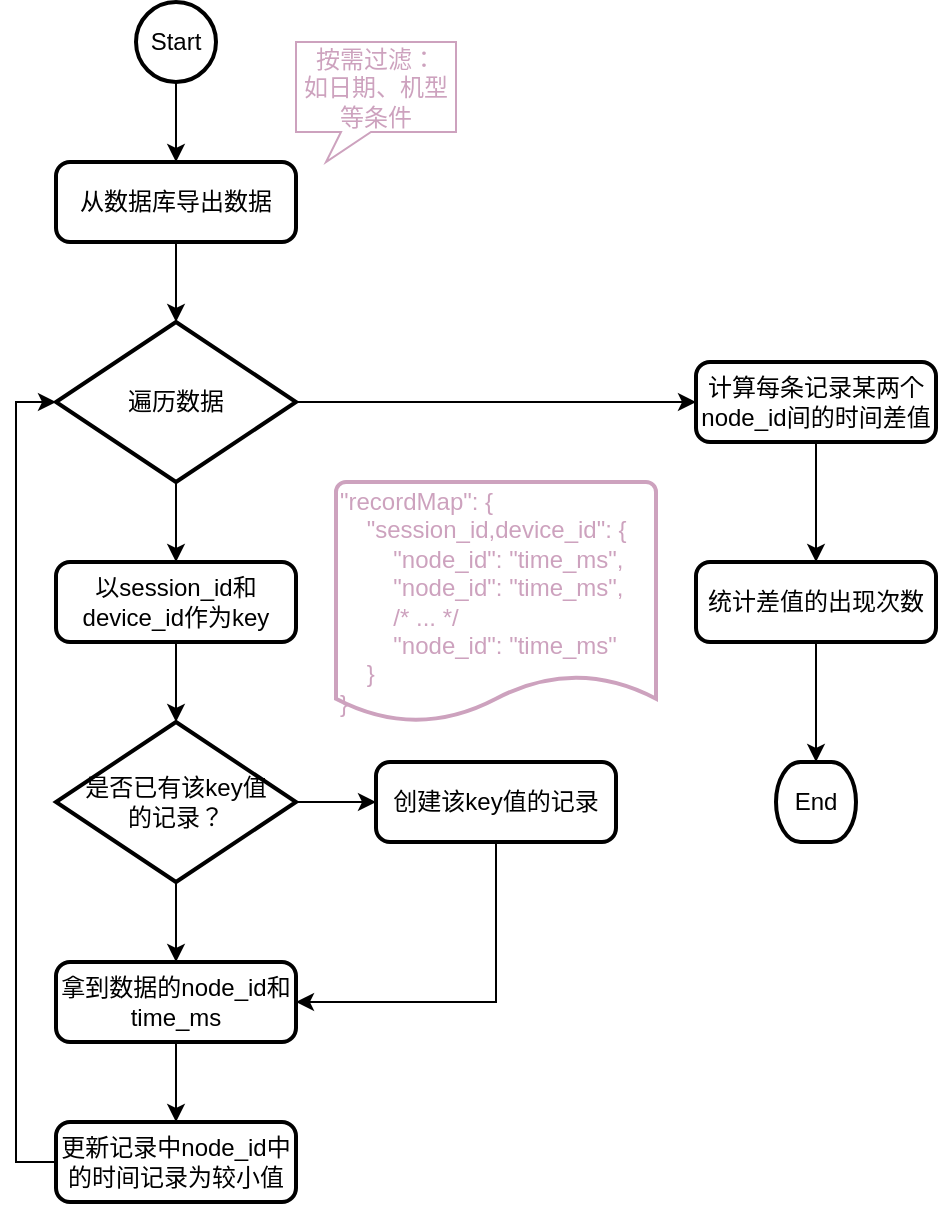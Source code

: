 <mxfile version="13.1.14" type="github">
  <diagram id="zB2qJcApkH-c7RQJ33ha" name="Page-1">
    <mxGraphModel dx="1146" dy="526" grid="1" gridSize="10" guides="1" tooltips="1" connect="1" arrows="1" fold="1" page="1" pageScale="1" pageWidth="827" pageHeight="1169" math="0" shadow="0">
      <root>
        <mxCell id="0" />
        <mxCell id="1" parent="0" />
        <mxCell id="HRLqc-G_0mREPKBpx3aI-3" style="edgeStyle=orthogonalEdgeStyle;rounded=0;orthogonalLoop=1;jettySize=auto;html=1;exitX=0.5;exitY=1;exitDx=0;exitDy=0;exitPerimeter=0;entryX=0.5;entryY=0;entryDx=0;entryDy=0;" edge="1" parent="1" source="HRLqc-G_0mREPKBpx3aI-1" target="HRLqc-G_0mREPKBpx3aI-2">
          <mxGeometry relative="1" as="geometry" />
        </mxCell>
        <mxCell id="HRLqc-G_0mREPKBpx3aI-1" value="Start" style="strokeWidth=2;html=1;shape=mxgraph.flowchart.start_2;whiteSpace=wrap;fillColor=none;" vertex="1" parent="1">
          <mxGeometry x="200" y="40" width="40" height="40" as="geometry" />
        </mxCell>
        <mxCell id="HRLqc-G_0mREPKBpx3aI-7" style="edgeStyle=orthogonalEdgeStyle;rounded=0;orthogonalLoop=1;jettySize=auto;html=1;exitX=0.5;exitY=1;exitDx=0;exitDy=0;" edge="1" parent="1" source="HRLqc-G_0mREPKBpx3aI-2" target="HRLqc-G_0mREPKBpx3aI-8">
          <mxGeometry relative="1" as="geometry">
            <mxPoint x="220.0" y="200" as="targetPoint" />
          </mxGeometry>
        </mxCell>
        <mxCell id="HRLqc-G_0mREPKBpx3aI-2" value="从数据库导出数据" style="rounded=1;whiteSpace=wrap;html=1;absoluteArcSize=1;arcSize=14;strokeWidth=2;fillColor=none;" vertex="1" parent="1">
          <mxGeometry x="160" y="120" width="120" height="40" as="geometry" />
        </mxCell>
        <mxCell id="HRLqc-G_0mREPKBpx3aI-5" value="&lt;font color=&quot;#cda2be&quot;&gt;按需过滤：&lt;br&gt;如日期、机型&lt;br&gt;等条件&lt;/font&gt;" style="whiteSpace=wrap;html=1;shape=mxgraph.basic.rectCallout;dx=30;dy=15;boundedLbl=1;fillColor=none;strokeColor=#CDA2BE;" vertex="1" parent="1">
          <mxGeometry x="280" y="60" width="80" height="60" as="geometry" />
        </mxCell>
        <mxCell id="HRLqc-G_0mREPKBpx3aI-10" style="edgeStyle=orthogonalEdgeStyle;rounded=0;orthogonalLoop=1;jettySize=auto;html=1;exitX=0.5;exitY=1;exitDx=0;exitDy=0;exitPerimeter=0;entryX=0.5;entryY=0;entryDx=0;entryDy=0;" edge="1" parent="1" source="HRLqc-G_0mREPKBpx3aI-8" target="HRLqc-G_0mREPKBpx3aI-9">
          <mxGeometry relative="1" as="geometry" />
        </mxCell>
        <mxCell id="HRLqc-G_0mREPKBpx3aI-23" style="edgeStyle=orthogonalEdgeStyle;rounded=0;orthogonalLoop=1;jettySize=auto;html=1;exitX=1;exitY=0.5;exitDx=0;exitDy=0;exitPerimeter=0;" edge="1" parent="1" source="HRLqc-G_0mREPKBpx3aI-8" target="HRLqc-G_0mREPKBpx3aI-22">
          <mxGeometry relative="1" as="geometry" />
        </mxCell>
        <mxCell id="HRLqc-G_0mREPKBpx3aI-8" value="遍历数据" style="strokeWidth=2;html=1;shape=mxgraph.flowchart.decision;whiteSpace=wrap;fillColor=none;" vertex="1" parent="1">
          <mxGeometry x="160" y="200" width="120" height="80" as="geometry" />
        </mxCell>
        <mxCell id="HRLqc-G_0mREPKBpx3aI-13" style="edgeStyle=orthogonalEdgeStyle;rounded=0;orthogonalLoop=1;jettySize=auto;html=1;exitX=0.5;exitY=1;exitDx=0;exitDy=0;entryX=0.5;entryY=0;entryDx=0;entryDy=0;entryPerimeter=0;" edge="1" parent="1" source="HRLqc-G_0mREPKBpx3aI-9" target="HRLqc-G_0mREPKBpx3aI-11">
          <mxGeometry relative="1" as="geometry" />
        </mxCell>
        <mxCell id="HRLqc-G_0mREPKBpx3aI-9" value="以session_id和device_id作为key" style="rounded=1;whiteSpace=wrap;html=1;absoluteArcSize=1;arcSize=14;strokeWidth=2;fillColor=none;" vertex="1" parent="1">
          <mxGeometry x="160" y="320" width="120" height="40" as="geometry" />
        </mxCell>
        <mxCell id="HRLqc-G_0mREPKBpx3aI-14" style="edgeStyle=orthogonalEdgeStyle;rounded=0;orthogonalLoop=1;jettySize=auto;html=1;exitX=0.5;exitY=1;exitDx=0;exitDy=0;exitPerimeter=0;entryX=0.5;entryY=0;entryDx=0;entryDy=0;" edge="1" parent="1" source="HRLqc-G_0mREPKBpx3aI-11" target="HRLqc-G_0mREPKBpx3aI-12">
          <mxGeometry relative="1" as="geometry" />
        </mxCell>
        <mxCell id="HRLqc-G_0mREPKBpx3aI-20" style="edgeStyle=orthogonalEdgeStyle;rounded=0;orthogonalLoop=1;jettySize=auto;html=1;exitX=1;exitY=0.5;exitDx=0;exitDy=0;exitPerimeter=0;" edge="1" parent="1" source="HRLqc-G_0mREPKBpx3aI-11" target="HRLqc-G_0mREPKBpx3aI-19">
          <mxGeometry relative="1" as="geometry" />
        </mxCell>
        <mxCell id="HRLqc-G_0mREPKBpx3aI-11" value="是否已有该key值&lt;br&gt;的记录？" style="strokeWidth=2;html=1;shape=mxgraph.flowchart.decision;whiteSpace=wrap;fillColor=none;" vertex="1" parent="1">
          <mxGeometry x="160" y="400" width="120" height="80" as="geometry" />
        </mxCell>
        <mxCell id="HRLqc-G_0mREPKBpx3aI-17" style="edgeStyle=orthogonalEdgeStyle;rounded=0;orthogonalLoop=1;jettySize=auto;html=1;exitX=0.5;exitY=1;exitDx=0;exitDy=0;entryX=0.5;entryY=0;entryDx=0;entryDy=0;" edge="1" parent="1" source="HRLqc-G_0mREPKBpx3aI-12" target="HRLqc-G_0mREPKBpx3aI-16">
          <mxGeometry relative="1" as="geometry" />
        </mxCell>
        <mxCell id="HRLqc-G_0mREPKBpx3aI-12" value="拿到数据的node_id和time_ms" style="rounded=1;whiteSpace=wrap;html=1;absoluteArcSize=1;arcSize=14;strokeWidth=2;fillColor=none;" vertex="1" parent="1">
          <mxGeometry x="160" y="520" width="120" height="40" as="geometry" />
        </mxCell>
        <mxCell id="HRLqc-G_0mREPKBpx3aI-18" style="edgeStyle=orthogonalEdgeStyle;rounded=0;orthogonalLoop=1;jettySize=auto;html=1;exitX=0;exitY=0.5;exitDx=0;exitDy=0;entryX=0;entryY=0.5;entryDx=0;entryDy=0;entryPerimeter=0;" edge="1" parent="1" source="HRLqc-G_0mREPKBpx3aI-16" target="HRLqc-G_0mREPKBpx3aI-8">
          <mxGeometry relative="1" as="geometry" />
        </mxCell>
        <mxCell id="HRLqc-G_0mREPKBpx3aI-16" value="更新记录中node_id中的时间记录为较小值" style="rounded=1;whiteSpace=wrap;html=1;absoluteArcSize=1;arcSize=14;strokeWidth=2;fillColor=none;" vertex="1" parent="1">
          <mxGeometry x="160" y="600" width="120" height="40" as="geometry" />
        </mxCell>
        <mxCell id="HRLqc-G_0mREPKBpx3aI-21" style="edgeStyle=orthogonalEdgeStyle;rounded=0;orthogonalLoop=1;jettySize=auto;html=1;exitX=0.5;exitY=1;exitDx=0;exitDy=0;entryX=1;entryY=0.5;entryDx=0;entryDy=0;" edge="1" parent="1" source="HRLqc-G_0mREPKBpx3aI-19" target="HRLqc-G_0mREPKBpx3aI-12">
          <mxGeometry relative="1" as="geometry" />
        </mxCell>
        <mxCell id="HRLqc-G_0mREPKBpx3aI-19" value="创建该key值的记录" style="rounded=1;whiteSpace=wrap;html=1;absoluteArcSize=1;arcSize=14;strokeWidth=2;fillColor=none;" vertex="1" parent="1">
          <mxGeometry x="320" y="420" width="120" height="40" as="geometry" />
        </mxCell>
        <mxCell id="HRLqc-G_0mREPKBpx3aI-26" style="edgeStyle=orthogonalEdgeStyle;rounded=0;orthogonalLoop=1;jettySize=auto;html=1;exitX=0.5;exitY=1;exitDx=0;exitDy=0;entryX=0.5;entryY=0;entryDx=0;entryDy=0;" edge="1" parent="1" source="HRLqc-G_0mREPKBpx3aI-22" target="HRLqc-G_0mREPKBpx3aI-25">
          <mxGeometry relative="1" as="geometry" />
        </mxCell>
        <mxCell id="HRLqc-G_0mREPKBpx3aI-22" value="计算每条记录某两个node_id间的时间差值" style="rounded=1;whiteSpace=wrap;html=1;absoluteArcSize=1;arcSize=14;strokeWidth=2;fillColor=none;" vertex="1" parent="1">
          <mxGeometry x="480" y="220" width="120" height="40" as="geometry" />
        </mxCell>
        <mxCell id="HRLqc-G_0mREPKBpx3aI-24" value="&lt;div&gt;&lt;font color=&quot;#cda2be&quot;&gt;&quot;recordMap&quot;: {&lt;/font&gt;&lt;/div&gt;&lt;div&gt;&lt;font color=&quot;#cda2be&quot;&gt;&amp;nbsp; &amp;nbsp; &quot;session_id,device_id&quot;: {&lt;/font&gt;&lt;/div&gt;&lt;div&gt;&lt;font color=&quot;#cda2be&quot;&gt;&amp;nbsp; &amp;nbsp; &amp;nbsp; &amp;nbsp; &quot;node_id&quot;: &quot;time_ms&quot;,&lt;/font&gt;&lt;/div&gt;&lt;div&gt;&lt;font color=&quot;#cda2be&quot;&gt;&amp;nbsp; &amp;nbsp; &amp;nbsp; &amp;nbsp; &quot;node_id&quot;: &quot;time_ms&quot;,&lt;/font&gt;&lt;/div&gt;&lt;div&gt;&lt;font color=&quot;#cda2be&quot;&gt;&amp;nbsp; &amp;nbsp; &amp;nbsp; &amp;nbsp; /* ... */&lt;/font&gt;&lt;/div&gt;&lt;div&gt;&lt;font color=&quot;#cda2be&quot;&gt;&amp;nbsp; &amp;nbsp; &amp;nbsp; &amp;nbsp; &quot;node_id&quot;: &quot;time_ms&quot;&lt;/font&gt;&lt;/div&gt;&lt;div&gt;&lt;font color=&quot;#cda2be&quot;&gt;&amp;nbsp; &amp;nbsp; }&lt;/font&gt;&lt;/div&gt;&lt;div&gt;&lt;font color=&quot;#cda2be&quot;&gt;}&lt;/font&gt;&lt;/div&gt;" style="strokeWidth=2;html=1;shape=mxgraph.flowchart.document2;whiteSpace=wrap;size=0.194;fillColor=none;align=left;strokeColor=#CDA2BE;" vertex="1" parent="1">
          <mxGeometry x="300" y="280" width="160" height="120" as="geometry" />
        </mxCell>
        <mxCell id="HRLqc-G_0mREPKBpx3aI-28" style="edgeStyle=orthogonalEdgeStyle;rounded=0;orthogonalLoop=1;jettySize=auto;html=1;exitX=0.5;exitY=1;exitDx=0;exitDy=0;entryX=0.5;entryY=0;entryDx=0;entryDy=0;entryPerimeter=0;" edge="1" parent="1" source="HRLqc-G_0mREPKBpx3aI-25" target="HRLqc-G_0mREPKBpx3aI-27">
          <mxGeometry relative="1" as="geometry" />
        </mxCell>
        <mxCell id="HRLqc-G_0mREPKBpx3aI-25" value="统计差值的出现次数" style="rounded=1;whiteSpace=wrap;html=1;absoluteArcSize=1;arcSize=14;strokeWidth=2;fillColor=none;" vertex="1" parent="1">
          <mxGeometry x="480" y="320" width="120" height="40" as="geometry" />
        </mxCell>
        <mxCell id="HRLqc-G_0mREPKBpx3aI-27" value="End" style="strokeWidth=2;html=1;shape=mxgraph.flowchart.terminator;whiteSpace=wrap;fillColor=none;" vertex="1" parent="1">
          <mxGeometry x="520" y="420" width="40" height="40" as="geometry" />
        </mxCell>
      </root>
    </mxGraphModel>
  </diagram>
</mxfile>
